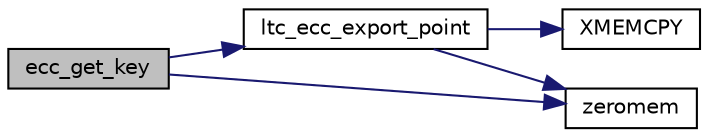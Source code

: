 digraph "ecc_get_key"
{
 // LATEX_PDF_SIZE
  edge [fontname="Helvetica",fontsize="10",labelfontname="Helvetica",labelfontsize="10"];
  node [fontname="Helvetica",fontsize="10",shape=record];
  rankdir="LR";
  Node0 [label="ecc_get_key",height=0.2,width=0.4,color="black", fillcolor="grey75", style="filled", fontcolor="black",tooltip="Export raw public or private key (public keys = ANS X9.63 compressed or uncompressed; private keys = ..."];
  Node0 -> Node1 [color="midnightblue",fontsize="10",style="solid",fontname="Helvetica"];
  Node1 [label="ltc_ecc_export_point",height=0.2,width=0.4,color="black", fillcolor="white", style="filled",URL="$tomcrypt__private_8h.html#ae647d3ad2082ac1e6fc81e857c5922b4",tooltip=" "];
  Node1 -> Node2 [color="midnightblue",fontsize="10",style="solid",fontname="Helvetica"];
  Node2 [label="XMEMCPY",height=0.2,width=0.4,color="black", fillcolor="white", style="filled",URL="$tomcrypt__cfg_8h.html#a7691dd48d60d5fc6daf2fa7ec4c55e12",tooltip=" "];
  Node1 -> Node3 [color="midnightblue",fontsize="10",style="solid",fontname="Helvetica"];
  Node3 [label="zeromem",height=0.2,width=0.4,color="black", fillcolor="white", style="filled",URL="$tomcrypt__misc_8h.html#a63b6e188713790263bfd3612fe8b398f",tooltip="Zero a block of memory."];
  Node0 -> Node3 [color="midnightblue",fontsize="10",style="solid",fontname="Helvetica"];
}
